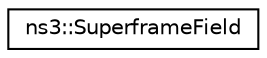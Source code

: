digraph "Graphical Class Hierarchy"
{
 // LATEX_PDF_SIZE
  edge [fontname="Helvetica",fontsize="10",labelfontname="Helvetica",labelfontsize="10"];
  node [fontname="Helvetica",fontsize="10",shape=record];
  rankdir="LR";
  Node0 [label="ns3::SuperframeField",height=0.2,width=0.4,color="black", fillcolor="white", style="filled",URL="$classns3_1_1_superframe_field.html",tooltip="Represent the Superframe Specification information field."];
}
